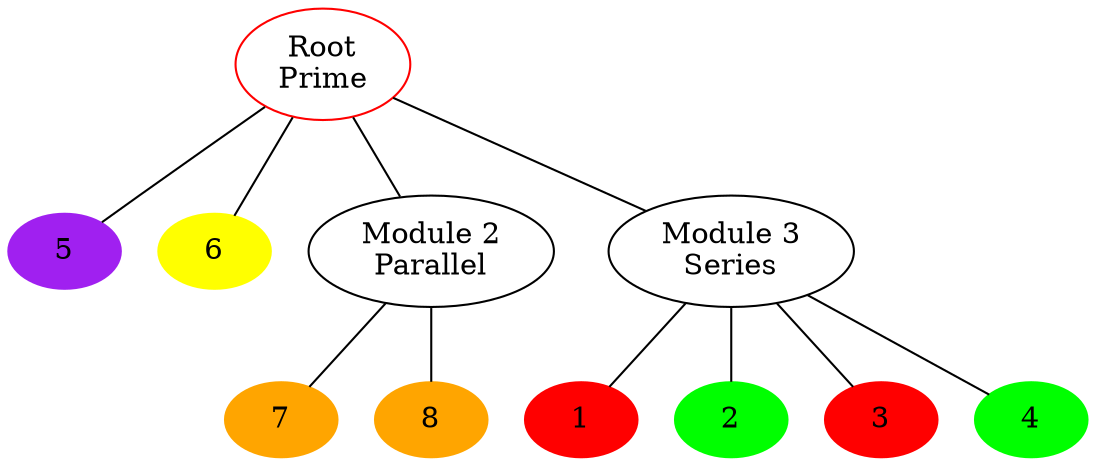 graph G
{
    {
        node [style="filled"]
        1 2 3 4 5 6 7 8
    }
    Module1 [label="Root\nPrime"]
    Module2 [label="Module 2\nParallel"]
    Module3 [label="Module 3\nSeries"]
    Module1 [color="red"]

    Module1 -- {Module2 Module3 5 6}
    Module3 -- {1 2 3 4}
    Module2 -- {7 8}

    5 [color="purple"]
    6 [color="yellow"]

    1 [color="red"]
    2 [color="green"]
    3 [color="red"]
    4 [color="green"]

    7 [color="orange"]
    8 [color="orange"]
}
